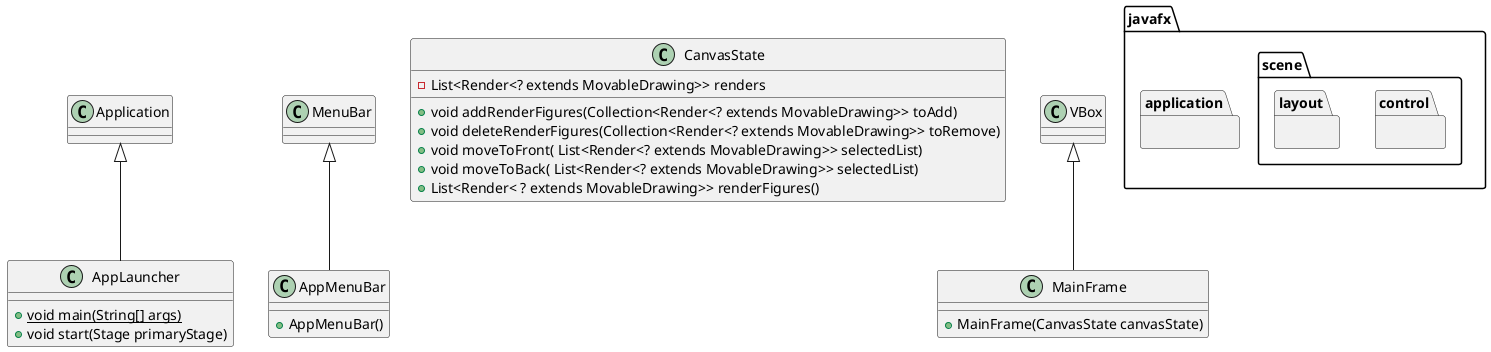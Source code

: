 @startuml
'https://plantuml.com/class-diagram

class AppLauncher {
   +{static} void main(String[] args)
   +void start(Stage primaryStage)
}

package javafx.application {
   .Application <|-- AppLauncher
}

class AppMenuBar {
    +AppMenuBar()
}

package javafx.scene.control {
    .MenuBar <|-- AppMenuBar
}

class CanvasState {

    - List<Render<? extends MovableDrawing>> renders

    + void addRenderFigures(Collection<Render<? extends MovableDrawing>> toAdd)
    + void deleteRenderFigures(Collection<Render<? extends MovableDrawing>> toRemove)
    + void moveToFront( List<Render<? extends MovableDrawing>> selectedList)
    + void moveToBack( List<Render<? extends MovableDrawing>> selectedList)
    + List<Render< ? extends MovableDrawing>> renderFigures()
}

class MainFrame {

    +MainFrame(CanvasState canvasState)
}
package javafx.scene.layout {
    .VBox <|-- MainFrame
}

@enduml